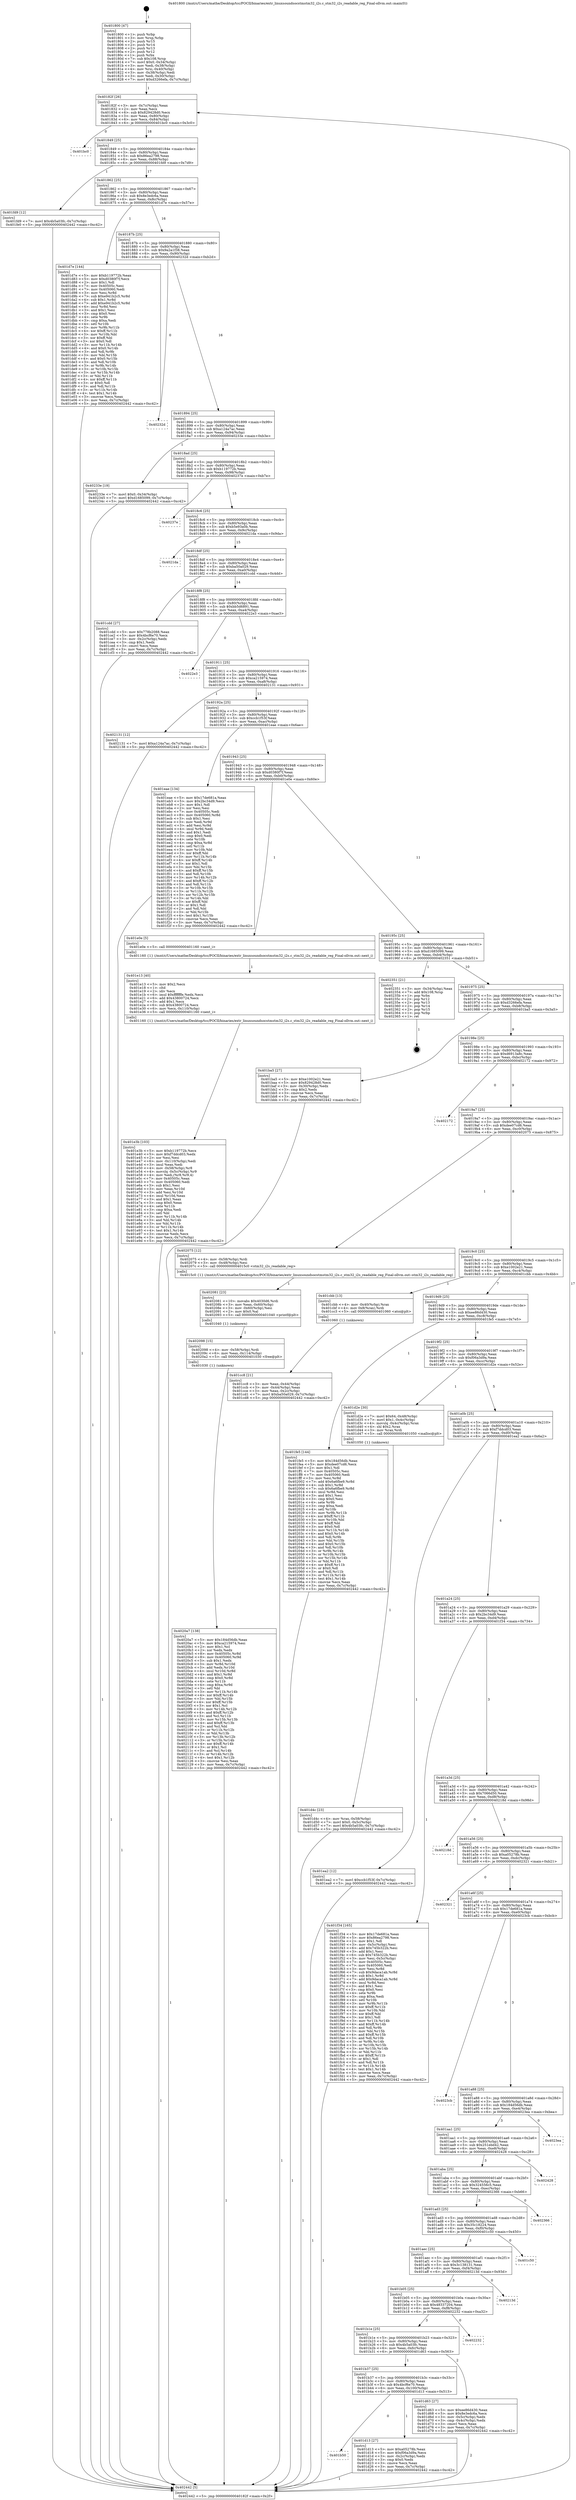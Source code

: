 digraph "0x401800" {
  label = "0x401800 (/mnt/c/Users/mathe/Desktop/tcc/POCII/binaries/extr_linuxsoundsocstmstm32_i2s.c_stm32_i2s_readable_reg_Final-ollvm.out::main(0))"
  labelloc = "t"
  node[shape=record]

  Entry [label="",width=0.3,height=0.3,shape=circle,fillcolor=black,style=filled]
  "0x40182f" [label="{
     0x40182f [26]\l
     | [instrs]\l
     &nbsp;&nbsp;0x40182f \<+3\>: mov -0x7c(%rbp),%eax\l
     &nbsp;&nbsp;0x401832 \<+2\>: mov %eax,%ecx\l
     &nbsp;&nbsp;0x401834 \<+6\>: sub $0x829428d0,%ecx\l
     &nbsp;&nbsp;0x40183a \<+3\>: mov %eax,-0x80(%rbp)\l
     &nbsp;&nbsp;0x40183d \<+6\>: mov %ecx,-0x84(%rbp)\l
     &nbsp;&nbsp;0x401843 \<+6\>: je 0000000000401bc0 \<main+0x3c0\>\l
  }"]
  "0x401bc0" [label="{
     0x401bc0\l
  }", style=dashed]
  "0x401849" [label="{
     0x401849 [25]\l
     | [instrs]\l
     &nbsp;&nbsp;0x401849 \<+5\>: jmp 000000000040184e \<main+0x4e\>\l
     &nbsp;&nbsp;0x40184e \<+3\>: mov -0x80(%rbp),%eax\l
     &nbsp;&nbsp;0x401851 \<+5\>: sub $0x86ea2798,%eax\l
     &nbsp;&nbsp;0x401856 \<+6\>: mov %eax,-0x88(%rbp)\l
     &nbsp;&nbsp;0x40185c \<+6\>: je 0000000000401fd9 \<main+0x7d9\>\l
  }"]
  Exit [label="",width=0.3,height=0.3,shape=circle,fillcolor=black,style=filled,peripheries=2]
  "0x401fd9" [label="{
     0x401fd9 [12]\l
     | [instrs]\l
     &nbsp;&nbsp;0x401fd9 \<+7\>: movl $0x4b5a03fc,-0x7c(%rbp)\l
     &nbsp;&nbsp;0x401fe0 \<+5\>: jmp 0000000000402442 \<main+0xc42\>\l
  }"]
  "0x401862" [label="{
     0x401862 [25]\l
     | [instrs]\l
     &nbsp;&nbsp;0x401862 \<+5\>: jmp 0000000000401867 \<main+0x67\>\l
     &nbsp;&nbsp;0x401867 \<+3\>: mov -0x80(%rbp),%eax\l
     &nbsp;&nbsp;0x40186a \<+5\>: sub $0x8e3edc6a,%eax\l
     &nbsp;&nbsp;0x40186f \<+6\>: mov %eax,-0x8c(%rbp)\l
     &nbsp;&nbsp;0x401875 \<+6\>: je 0000000000401d7e \<main+0x57e\>\l
  }"]
  "0x4020a7" [label="{
     0x4020a7 [138]\l
     | [instrs]\l
     &nbsp;&nbsp;0x4020a7 \<+5\>: mov $0x184d56db,%eax\l
     &nbsp;&nbsp;0x4020ac \<+5\>: mov $0xca215974,%esi\l
     &nbsp;&nbsp;0x4020b1 \<+2\>: mov $0x1,%cl\l
     &nbsp;&nbsp;0x4020b3 \<+2\>: xor %edx,%edx\l
     &nbsp;&nbsp;0x4020b5 \<+8\>: mov 0x40505c,%r8d\l
     &nbsp;&nbsp;0x4020bd \<+8\>: mov 0x405060,%r9d\l
     &nbsp;&nbsp;0x4020c5 \<+3\>: sub $0x1,%edx\l
     &nbsp;&nbsp;0x4020c8 \<+3\>: mov %r8d,%r10d\l
     &nbsp;&nbsp;0x4020cb \<+3\>: add %edx,%r10d\l
     &nbsp;&nbsp;0x4020ce \<+4\>: imul %r10d,%r8d\l
     &nbsp;&nbsp;0x4020d2 \<+4\>: and $0x1,%r8d\l
     &nbsp;&nbsp;0x4020d6 \<+4\>: cmp $0x0,%r8d\l
     &nbsp;&nbsp;0x4020da \<+4\>: sete %r11b\l
     &nbsp;&nbsp;0x4020de \<+4\>: cmp $0xa,%r9d\l
     &nbsp;&nbsp;0x4020e2 \<+3\>: setl %bl\l
     &nbsp;&nbsp;0x4020e5 \<+3\>: mov %r11b,%r14b\l
     &nbsp;&nbsp;0x4020e8 \<+4\>: xor $0xff,%r14b\l
     &nbsp;&nbsp;0x4020ec \<+3\>: mov %bl,%r15b\l
     &nbsp;&nbsp;0x4020ef \<+4\>: xor $0xff,%r15b\l
     &nbsp;&nbsp;0x4020f3 \<+3\>: xor $0x1,%cl\l
     &nbsp;&nbsp;0x4020f6 \<+3\>: mov %r14b,%r12b\l
     &nbsp;&nbsp;0x4020f9 \<+4\>: and $0xff,%r12b\l
     &nbsp;&nbsp;0x4020fd \<+3\>: and %cl,%r11b\l
     &nbsp;&nbsp;0x402100 \<+3\>: mov %r15b,%r13b\l
     &nbsp;&nbsp;0x402103 \<+4\>: and $0xff,%r13b\l
     &nbsp;&nbsp;0x402107 \<+2\>: and %cl,%bl\l
     &nbsp;&nbsp;0x402109 \<+3\>: or %r11b,%r12b\l
     &nbsp;&nbsp;0x40210c \<+3\>: or %bl,%r13b\l
     &nbsp;&nbsp;0x40210f \<+3\>: xor %r13b,%r12b\l
     &nbsp;&nbsp;0x402112 \<+3\>: or %r15b,%r14b\l
     &nbsp;&nbsp;0x402115 \<+4\>: xor $0xff,%r14b\l
     &nbsp;&nbsp;0x402119 \<+3\>: or $0x1,%cl\l
     &nbsp;&nbsp;0x40211c \<+3\>: and %cl,%r14b\l
     &nbsp;&nbsp;0x40211f \<+3\>: or %r14b,%r12b\l
     &nbsp;&nbsp;0x402122 \<+4\>: test $0x1,%r12b\l
     &nbsp;&nbsp;0x402126 \<+3\>: cmovne %esi,%eax\l
     &nbsp;&nbsp;0x402129 \<+3\>: mov %eax,-0x7c(%rbp)\l
     &nbsp;&nbsp;0x40212c \<+5\>: jmp 0000000000402442 \<main+0xc42\>\l
  }"]
  "0x401d7e" [label="{
     0x401d7e [144]\l
     | [instrs]\l
     &nbsp;&nbsp;0x401d7e \<+5\>: mov $0xb119772b,%eax\l
     &nbsp;&nbsp;0x401d83 \<+5\>: mov $0xd0380f7f,%ecx\l
     &nbsp;&nbsp;0x401d88 \<+2\>: mov $0x1,%dl\l
     &nbsp;&nbsp;0x401d8a \<+7\>: mov 0x40505c,%esi\l
     &nbsp;&nbsp;0x401d91 \<+7\>: mov 0x405060,%edi\l
     &nbsp;&nbsp;0x401d98 \<+3\>: mov %esi,%r8d\l
     &nbsp;&nbsp;0x401d9b \<+7\>: sub $0xe941b2c5,%r8d\l
     &nbsp;&nbsp;0x401da2 \<+4\>: sub $0x1,%r8d\l
     &nbsp;&nbsp;0x401da6 \<+7\>: add $0xe941b2c5,%r8d\l
     &nbsp;&nbsp;0x401dad \<+4\>: imul %r8d,%esi\l
     &nbsp;&nbsp;0x401db1 \<+3\>: and $0x1,%esi\l
     &nbsp;&nbsp;0x401db4 \<+3\>: cmp $0x0,%esi\l
     &nbsp;&nbsp;0x401db7 \<+4\>: sete %r9b\l
     &nbsp;&nbsp;0x401dbb \<+3\>: cmp $0xa,%edi\l
     &nbsp;&nbsp;0x401dbe \<+4\>: setl %r10b\l
     &nbsp;&nbsp;0x401dc2 \<+3\>: mov %r9b,%r11b\l
     &nbsp;&nbsp;0x401dc5 \<+4\>: xor $0xff,%r11b\l
     &nbsp;&nbsp;0x401dc9 \<+3\>: mov %r10b,%bl\l
     &nbsp;&nbsp;0x401dcc \<+3\>: xor $0xff,%bl\l
     &nbsp;&nbsp;0x401dcf \<+3\>: xor $0x0,%dl\l
     &nbsp;&nbsp;0x401dd2 \<+3\>: mov %r11b,%r14b\l
     &nbsp;&nbsp;0x401dd5 \<+4\>: and $0x0,%r14b\l
     &nbsp;&nbsp;0x401dd9 \<+3\>: and %dl,%r9b\l
     &nbsp;&nbsp;0x401ddc \<+3\>: mov %bl,%r15b\l
     &nbsp;&nbsp;0x401ddf \<+4\>: and $0x0,%r15b\l
     &nbsp;&nbsp;0x401de3 \<+3\>: and %dl,%r10b\l
     &nbsp;&nbsp;0x401de6 \<+3\>: or %r9b,%r14b\l
     &nbsp;&nbsp;0x401de9 \<+3\>: or %r10b,%r15b\l
     &nbsp;&nbsp;0x401dec \<+3\>: xor %r15b,%r14b\l
     &nbsp;&nbsp;0x401def \<+3\>: or %bl,%r11b\l
     &nbsp;&nbsp;0x401df2 \<+4\>: xor $0xff,%r11b\l
     &nbsp;&nbsp;0x401df6 \<+3\>: or $0x0,%dl\l
     &nbsp;&nbsp;0x401df9 \<+3\>: and %dl,%r11b\l
     &nbsp;&nbsp;0x401dfc \<+3\>: or %r11b,%r14b\l
     &nbsp;&nbsp;0x401dff \<+4\>: test $0x1,%r14b\l
     &nbsp;&nbsp;0x401e03 \<+3\>: cmovne %ecx,%eax\l
     &nbsp;&nbsp;0x401e06 \<+3\>: mov %eax,-0x7c(%rbp)\l
     &nbsp;&nbsp;0x401e09 \<+5\>: jmp 0000000000402442 \<main+0xc42\>\l
  }"]
  "0x40187b" [label="{
     0x40187b [25]\l
     | [instrs]\l
     &nbsp;&nbsp;0x40187b \<+5\>: jmp 0000000000401880 \<main+0x80\>\l
     &nbsp;&nbsp;0x401880 \<+3\>: mov -0x80(%rbp),%eax\l
     &nbsp;&nbsp;0x401883 \<+5\>: sub $0x9a2a1f38,%eax\l
     &nbsp;&nbsp;0x401888 \<+6\>: mov %eax,-0x90(%rbp)\l
     &nbsp;&nbsp;0x40188e \<+6\>: je 000000000040232d \<main+0xb2d\>\l
  }"]
  "0x402098" [label="{
     0x402098 [15]\l
     | [instrs]\l
     &nbsp;&nbsp;0x402098 \<+4\>: mov -0x58(%rbp),%rdi\l
     &nbsp;&nbsp;0x40209c \<+6\>: mov %eax,-0x114(%rbp)\l
     &nbsp;&nbsp;0x4020a2 \<+5\>: call 0000000000401030 \<free@plt\>\l
     | [calls]\l
     &nbsp;&nbsp;0x401030 \{1\} (unknown)\l
  }"]
  "0x40232d" [label="{
     0x40232d\l
  }", style=dashed]
  "0x401894" [label="{
     0x401894 [25]\l
     | [instrs]\l
     &nbsp;&nbsp;0x401894 \<+5\>: jmp 0000000000401899 \<main+0x99\>\l
     &nbsp;&nbsp;0x401899 \<+3\>: mov -0x80(%rbp),%eax\l
     &nbsp;&nbsp;0x40189c \<+5\>: sub $0xa124a7ac,%eax\l
     &nbsp;&nbsp;0x4018a1 \<+6\>: mov %eax,-0x94(%rbp)\l
     &nbsp;&nbsp;0x4018a7 \<+6\>: je 000000000040233e \<main+0xb3e\>\l
  }"]
  "0x402081" [label="{
     0x402081 [23]\l
     | [instrs]\l
     &nbsp;&nbsp;0x402081 \<+10\>: movabs $0x4030d6,%rdi\l
     &nbsp;&nbsp;0x40208b \<+3\>: mov %eax,-0x60(%rbp)\l
     &nbsp;&nbsp;0x40208e \<+3\>: mov -0x60(%rbp),%esi\l
     &nbsp;&nbsp;0x402091 \<+2\>: mov $0x0,%al\l
     &nbsp;&nbsp;0x402093 \<+5\>: call 0000000000401040 \<printf@plt\>\l
     | [calls]\l
     &nbsp;&nbsp;0x401040 \{1\} (unknown)\l
  }"]
  "0x40233e" [label="{
     0x40233e [19]\l
     | [instrs]\l
     &nbsp;&nbsp;0x40233e \<+7\>: movl $0x0,-0x34(%rbp)\l
     &nbsp;&nbsp;0x402345 \<+7\>: movl $0xd1685099,-0x7c(%rbp)\l
     &nbsp;&nbsp;0x40234c \<+5\>: jmp 0000000000402442 \<main+0xc42\>\l
  }"]
  "0x4018ad" [label="{
     0x4018ad [25]\l
     | [instrs]\l
     &nbsp;&nbsp;0x4018ad \<+5\>: jmp 00000000004018b2 \<main+0xb2\>\l
     &nbsp;&nbsp;0x4018b2 \<+3\>: mov -0x80(%rbp),%eax\l
     &nbsp;&nbsp;0x4018b5 \<+5\>: sub $0xb119772b,%eax\l
     &nbsp;&nbsp;0x4018ba \<+6\>: mov %eax,-0x98(%rbp)\l
     &nbsp;&nbsp;0x4018c0 \<+6\>: je 000000000040237e \<main+0xb7e\>\l
  }"]
  "0x401e3b" [label="{
     0x401e3b [103]\l
     | [instrs]\l
     &nbsp;&nbsp;0x401e3b \<+5\>: mov $0xb119772b,%ecx\l
     &nbsp;&nbsp;0x401e40 \<+5\>: mov $0xf7ddcd03,%edx\l
     &nbsp;&nbsp;0x401e45 \<+2\>: xor %esi,%esi\l
     &nbsp;&nbsp;0x401e47 \<+6\>: mov -0x110(%rbp),%edi\l
     &nbsp;&nbsp;0x401e4d \<+3\>: imul %eax,%edi\l
     &nbsp;&nbsp;0x401e50 \<+4\>: mov -0x58(%rbp),%r8\l
     &nbsp;&nbsp;0x401e54 \<+4\>: movslq -0x5c(%rbp),%r9\l
     &nbsp;&nbsp;0x401e58 \<+4\>: mov %edi,(%r8,%r9,4)\l
     &nbsp;&nbsp;0x401e5c \<+7\>: mov 0x40505c,%eax\l
     &nbsp;&nbsp;0x401e63 \<+7\>: mov 0x405060,%edi\l
     &nbsp;&nbsp;0x401e6a \<+3\>: sub $0x1,%esi\l
     &nbsp;&nbsp;0x401e6d \<+3\>: mov %eax,%r10d\l
     &nbsp;&nbsp;0x401e70 \<+3\>: add %esi,%r10d\l
     &nbsp;&nbsp;0x401e73 \<+4\>: imul %r10d,%eax\l
     &nbsp;&nbsp;0x401e77 \<+3\>: and $0x1,%eax\l
     &nbsp;&nbsp;0x401e7a \<+3\>: cmp $0x0,%eax\l
     &nbsp;&nbsp;0x401e7d \<+4\>: sete %r11b\l
     &nbsp;&nbsp;0x401e81 \<+3\>: cmp $0xa,%edi\l
     &nbsp;&nbsp;0x401e84 \<+3\>: setl %bl\l
     &nbsp;&nbsp;0x401e87 \<+3\>: mov %r11b,%r14b\l
     &nbsp;&nbsp;0x401e8a \<+3\>: and %bl,%r14b\l
     &nbsp;&nbsp;0x401e8d \<+3\>: xor %bl,%r11b\l
     &nbsp;&nbsp;0x401e90 \<+3\>: or %r11b,%r14b\l
     &nbsp;&nbsp;0x401e93 \<+4\>: test $0x1,%r14b\l
     &nbsp;&nbsp;0x401e97 \<+3\>: cmovne %edx,%ecx\l
     &nbsp;&nbsp;0x401e9a \<+3\>: mov %ecx,-0x7c(%rbp)\l
     &nbsp;&nbsp;0x401e9d \<+5\>: jmp 0000000000402442 \<main+0xc42\>\l
  }"]
  "0x40237e" [label="{
     0x40237e\l
  }", style=dashed]
  "0x4018c6" [label="{
     0x4018c6 [25]\l
     | [instrs]\l
     &nbsp;&nbsp;0x4018c6 \<+5\>: jmp 00000000004018cb \<main+0xcb\>\l
     &nbsp;&nbsp;0x4018cb \<+3\>: mov -0x80(%rbp),%eax\l
     &nbsp;&nbsp;0x4018ce \<+5\>: sub $0xb5e93a0b,%eax\l
     &nbsp;&nbsp;0x4018d3 \<+6\>: mov %eax,-0x9c(%rbp)\l
     &nbsp;&nbsp;0x4018d9 \<+6\>: je 00000000004021da \<main+0x9da\>\l
  }"]
  "0x401e13" [label="{
     0x401e13 [40]\l
     | [instrs]\l
     &nbsp;&nbsp;0x401e13 \<+5\>: mov $0x2,%ecx\l
     &nbsp;&nbsp;0x401e18 \<+1\>: cltd\l
     &nbsp;&nbsp;0x401e19 \<+2\>: idiv %ecx\l
     &nbsp;&nbsp;0x401e1b \<+6\>: imul $0xfffffffe,%edx,%ecx\l
     &nbsp;&nbsp;0x401e21 \<+6\>: add $0x43800724,%ecx\l
     &nbsp;&nbsp;0x401e27 \<+3\>: add $0x1,%ecx\l
     &nbsp;&nbsp;0x401e2a \<+6\>: sub $0x43800724,%ecx\l
     &nbsp;&nbsp;0x401e30 \<+6\>: mov %ecx,-0x110(%rbp)\l
     &nbsp;&nbsp;0x401e36 \<+5\>: call 0000000000401160 \<next_i\>\l
     | [calls]\l
     &nbsp;&nbsp;0x401160 \{1\} (/mnt/c/Users/mathe/Desktop/tcc/POCII/binaries/extr_linuxsoundsocstmstm32_i2s.c_stm32_i2s_readable_reg_Final-ollvm.out::next_i)\l
  }"]
  "0x4021da" [label="{
     0x4021da\l
  }", style=dashed]
  "0x4018df" [label="{
     0x4018df [25]\l
     | [instrs]\l
     &nbsp;&nbsp;0x4018df \<+5\>: jmp 00000000004018e4 \<main+0xe4\>\l
     &nbsp;&nbsp;0x4018e4 \<+3\>: mov -0x80(%rbp),%eax\l
     &nbsp;&nbsp;0x4018e7 \<+5\>: sub $0xba50a029,%eax\l
     &nbsp;&nbsp;0x4018ec \<+6\>: mov %eax,-0xa0(%rbp)\l
     &nbsp;&nbsp;0x4018f2 \<+6\>: je 0000000000401cdd \<main+0x4dd\>\l
  }"]
  "0x401d4c" [label="{
     0x401d4c [23]\l
     | [instrs]\l
     &nbsp;&nbsp;0x401d4c \<+4\>: mov %rax,-0x58(%rbp)\l
     &nbsp;&nbsp;0x401d50 \<+7\>: movl $0x0,-0x5c(%rbp)\l
     &nbsp;&nbsp;0x401d57 \<+7\>: movl $0x4b5a03fc,-0x7c(%rbp)\l
     &nbsp;&nbsp;0x401d5e \<+5\>: jmp 0000000000402442 \<main+0xc42\>\l
  }"]
  "0x401cdd" [label="{
     0x401cdd [27]\l
     | [instrs]\l
     &nbsp;&nbsp;0x401cdd \<+5\>: mov $0x778b2088,%eax\l
     &nbsp;&nbsp;0x401ce2 \<+5\>: mov $0x4bcf6e70,%ecx\l
     &nbsp;&nbsp;0x401ce7 \<+3\>: mov -0x2c(%rbp),%edx\l
     &nbsp;&nbsp;0x401cea \<+3\>: cmp $0x1,%edx\l
     &nbsp;&nbsp;0x401ced \<+3\>: cmovl %ecx,%eax\l
     &nbsp;&nbsp;0x401cf0 \<+3\>: mov %eax,-0x7c(%rbp)\l
     &nbsp;&nbsp;0x401cf3 \<+5\>: jmp 0000000000402442 \<main+0xc42\>\l
  }"]
  "0x4018f8" [label="{
     0x4018f8 [25]\l
     | [instrs]\l
     &nbsp;&nbsp;0x4018f8 \<+5\>: jmp 00000000004018fd \<main+0xfd\>\l
     &nbsp;&nbsp;0x4018fd \<+3\>: mov -0x80(%rbp),%eax\l
     &nbsp;&nbsp;0x401900 \<+5\>: sub $0xbb5d6891,%eax\l
     &nbsp;&nbsp;0x401905 \<+6\>: mov %eax,-0xa4(%rbp)\l
     &nbsp;&nbsp;0x40190b \<+6\>: je 00000000004022e3 \<main+0xae3\>\l
  }"]
  "0x401b50" [label="{
     0x401b50\l
  }", style=dashed]
  "0x4022e3" [label="{
     0x4022e3\l
  }", style=dashed]
  "0x401911" [label="{
     0x401911 [25]\l
     | [instrs]\l
     &nbsp;&nbsp;0x401911 \<+5\>: jmp 0000000000401916 \<main+0x116\>\l
     &nbsp;&nbsp;0x401916 \<+3\>: mov -0x80(%rbp),%eax\l
     &nbsp;&nbsp;0x401919 \<+5\>: sub $0xca215974,%eax\l
     &nbsp;&nbsp;0x40191e \<+6\>: mov %eax,-0xa8(%rbp)\l
     &nbsp;&nbsp;0x401924 \<+6\>: je 0000000000402131 \<main+0x931\>\l
  }"]
  "0x401d13" [label="{
     0x401d13 [27]\l
     | [instrs]\l
     &nbsp;&nbsp;0x401d13 \<+5\>: mov $0xa05278b,%eax\l
     &nbsp;&nbsp;0x401d18 \<+5\>: mov $0xf06a3d9a,%ecx\l
     &nbsp;&nbsp;0x401d1d \<+3\>: mov -0x2c(%rbp),%edx\l
     &nbsp;&nbsp;0x401d20 \<+3\>: cmp $0x0,%edx\l
     &nbsp;&nbsp;0x401d23 \<+3\>: cmove %ecx,%eax\l
     &nbsp;&nbsp;0x401d26 \<+3\>: mov %eax,-0x7c(%rbp)\l
     &nbsp;&nbsp;0x401d29 \<+5\>: jmp 0000000000402442 \<main+0xc42\>\l
  }"]
  "0x402131" [label="{
     0x402131 [12]\l
     | [instrs]\l
     &nbsp;&nbsp;0x402131 \<+7\>: movl $0xa124a7ac,-0x7c(%rbp)\l
     &nbsp;&nbsp;0x402138 \<+5\>: jmp 0000000000402442 \<main+0xc42\>\l
  }"]
  "0x40192a" [label="{
     0x40192a [25]\l
     | [instrs]\l
     &nbsp;&nbsp;0x40192a \<+5\>: jmp 000000000040192f \<main+0x12f\>\l
     &nbsp;&nbsp;0x40192f \<+3\>: mov -0x80(%rbp),%eax\l
     &nbsp;&nbsp;0x401932 \<+5\>: sub $0xccb1f53f,%eax\l
     &nbsp;&nbsp;0x401937 \<+6\>: mov %eax,-0xac(%rbp)\l
     &nbsp;&nbsp;0x40193d \<+6\>: je 0000000000401eae \<main+0x6ae\>\l
  }"]
  "0x401b37" [label="{
     0x401b37 [25]\l
     | [instrs]\l
     &nbsp;&nbsp;0x401b37 \<+5\>: jmp 0000000000401b3c \<main+0x33c\>\l
     &nbsp;&nbsp;0x401b3c \<+3\>: mov -0x80(%rbp),%eax\l
     &nbsp;&nbsp;0x401b3f \<+5\>: sub $0x4bcf6e70,%eax\l
     &nbsp;&nbsp;0x401b44 \<+6\>: mov %eax,-0x100(%rbp)\l
     &nbsp;&nbsp;0x401b4a \<+6\>: je 0000000000401d13 \<main+0x513\>\l
  }"]
  "0x401eae" [label="{
     0x401eae [134]\l
     | [instrs]\l
     &nbsp;&nbsp;0x401eae \<+5\>: mov $0x17de681a,%eax\l
     &nbsp;&nbsp;0x401eb3 \<+5\>: mov $0x2bc34d9,%ecx\l
     &nbsp;&nbsp;0x401eb8 \<+2\>: mov $0x1,%dl\l
     &nbsp;&nbsp;0x401eba \<+2\>: xor %esi,%esi\l
     &nbsp;&nbsp;0x401ebc \<+7\>: mov 0x40505c,%edi\l
     &nbsp;&nbsp;0x401ec3 \<+8\>: mov 0x405060,%r8d\l
     &nbsp;&nbsp;0x401ecb \<+3\>: sub $0x1,%esi\l
     &nbsp;&nbsp;0x401ece \<+3\>: mov %edi,%r9d\l
     &nbsp;&nbsp;0x401ed1 \<+3\>: add %esi,%r9d\l
     &nbsp;&nbsp;0x401ed4 \<+4\>: imul %r9d,%edi\l
     &nbsp;&nbsp;0x401ed8 \<+3\>: and $0x1,%edi\l
     &nbsp;&nbsp;0x401edb \<+3\>: cmp $0x0,%edi\l
     &nbsp;&nbsp;0x401ede \<+4\>: sete %r10b\l
     &nbsp;&nbsp;0x401ee2 \<+4\>: cmp $0xa,%r8d\l
     &nbsp;&nbsp;0x401ee6 \<+4\>: setl %r11b\l
     &nbsp;&nbsp;0x401eea \<+3\>: mov %r10b,%bl\l
     &nbsp;&nbsp;0x401eed \<+3\>: xor $0xff,%bl\l
     &nbsp;&nbsp;0x401ef0 \<+3\>: mov %r11b,%r14b\l
     &nbsp;&nbsp;0x401ef3 \<+4\>: xor $0xff,%r14b\l
     &nbsp;&nbsp;0x401ef7 \<+3\>: xor $0x1,%dl\l
     &nbsp;&nbsp;0x401efa \<+3\>: mov %bl,%r15b\l
     &nbsp;&nbsp;0x401efd \<+4\>: and $0xff,%r15b\l
     &nbsp;&nbsp;0x401f01 \<+3\>: and %dl,%r10b\l
     &nbsp;&nbsp;0x401f04 \<+3\>: mov %r14b,%r12b\l
     &nbsp;&nbsp;0x401f07 \<+4\>: and $0xff,%r12b\l
     &nbsp;&nbsp;0x401f0b \<+3\>: and %dl,%r11b\l
     &nbsp;&nbsp;0x401f0e \<+3\>: or %r10b,%r15b\l
     &nbsp;&nbsp;0x401f11 \<+3\>: or %r11b,%r12b\l
     &nbsp;&nbsp;0x401f14 \<+3\>: xor %r12b,%r15b\l
     &nbsp;&nbsp;0x401f17 \<+3\>: or %r14b,%bl\l
     &nbsp;&nbsp;0x401f1a \<+3\>: xor $0xff,%bl\l
     &nbsp;&nbsp;0x401f1d \<+3\>: or $0x1,%dl\l
     &nbsp;&nbsp;0x401f20 \<+2\>: and %dl,%bl\l
     &nbsp;&nbsp;0x401f22 \<+3\>: or %bl,%r15b\l
     &nbsp;&nbsp;0x401f25 \<+4\>: test $0x1,%r15b\l
     &nbsp;&nbsp;0x401f29 \<+3\>: cmovne %ecx,%eax\l
     &nbsp;&nbsp;0x401f2c \<+3\>: mov %eax,-0x7c(%rbp)\l
     &nbsp;&nbsp;0x401f2f \<+5\>: jmp 0000000000402442 \<main+0xc42\>\l
  }"]
  "0x401943" [label="{
     0x401943 [25]\l
     | [instrs]\l
     &nbsp;&nbsp;0x401943 \<+5\>: jmp 0000000000401948 \<main+0x148\>\l
     &nbsp;&nbsp;0x401948 \<+3\>: mov -0x80(%rbp),%eax\l
     &nbsp;&nbsp;0x40194b \<+5\>: sub $0xd0380f7f,%eax\l
     &nbsp;&nbsp;0x401950 \<+6\>: mov %eax,-0xb0(%rbp)\l
     &nbsp;&nbsp;0x401956 \<+6\>: je 0000000000401e0e \<main+0x60e\>\l
  }"]
  "0x401d63" [label="{
     0x401d63 [27]\l
     | [instrs]\l
     &nbsp;&nbsp;0x401d63 \<+5\>: mov $0xee86d430,%eax\l
     &nbsp;&nbsp;0x401d68 \<+5\>: mov $0x8e3edc6a,%ecx\l
     &nbsp;&nbsp;0x401d6d \<+3\>: mov -0x5c(%rbp),%edx\l
     &nbsp;&nbsp;0x401d70 \<+3\>: cmp -0x4c(%rbp),%edx\l
     &nbsp;&nbsp;0x401d73 \<+3\>: cmovl %ecx,%eax\l
     &nbsp;&nbsp;0x401d76 \<+3\>: mov %eax,-0x7c(%rbp)\l
     &nbsp;&nbsp;0x401d79 \<+5\>: jmp 0000000000402442 \<main+0xc42\>\l
  }"]
  "0x401e0e" [label="{
     0x401e0e [5]\l
     | [instrs]\l
     &nbsp;&nbsp;0x401e0e \<+5\>: call 0000000000401160 \<next_i\>\l
     | [calls]\l
     &nbsp;&nbsp;0x401160 \{1\} (/mnt/c/Users/mathe/Desktop/tcc/POCII/binaries/extr_linuxsoundsocstmstm32_i2s.c_stm32_i2s_readable_reg_Final-ollvm.out::next_i)\l
  }"]
  "0x40195c" [label="{
     0x40195c [25]\l
     | [instrs]\l
     &nbsp;&nbsp;0x40195c \<+5\>: jmp 0000000000401961 \<main+0x161\>\l
     &nbsp;&nbsp;0x401961 \<+3\>: mov -0x80(%rbp),%eax\l
     &nbsp;&nbsp;0x401964 \<+5\>: sub $0xd1685099,%eax\l
     &nbsp;&nbsp;0x401969 \<+6\>: mov %eax,-0xb4(%rbp)\l
     &nbsp;&nbsp;0x40196f \<+6\>: je 0000000000402351 \<main+0xb51\>\l
  }"]
  "0x401b1e" [label="{
     0x401b1e [25]\l
     | [instrs]\l
     &nbsp;&nbsp;0x401b1e \<+5\>: jmp 0000000000401b23 \<main+0x323\>\l
     &nbsp;&nbsp;0x401b23 \<+3\>: mov -0x80(%rbp),%eax\l
     &nbsp;&nbsp;0x401b26 \<+5\>: sub $0x4b5a03fc,%eax\l
     &nbsp;&nbsp;0x401b2b \<+6\>: mov %eax,-0xfc(%rbp)\l
     &nbsp;&nbsp;0x401b31 \<+6\>: je 0000000000401d63 \<main+0x563\>\l
  }"]
  "0x402351" [label="{
     0x402351 [21]\l
     | [instrs]\l
     &nbsp;&nbsp;0x402351 \<+3\>: mov -0x34(%rbp),%eax\l
     &nbsp;&nbsp;0x402354 \<+7\>: add $0x108,%rsp\l
     &nbsp;&nbsp;0x40235b \<+1\>: pop %rbx\l
     &nbsp;&nbsp;0x40235c \<+2\>: pop %r12\l
     &nbsp;&nbsp;0x40235e \<+2\>: pop %r13\l
     &nbsp;&nbsp;0x402360 \<+2\>: pop %r14\l
     &nbsp;&nbsp;0x402362 \<+2\>: pop %r15\l
     &nbsp;&nbsp;0x402364 \<+1\>: pop %rbp\l
     &nbsp;&nbsp;0x402365 \<+1\>: ret\l
  }"]
  "0x401975" [label="{
     0x401975 [25]\l
     | [instrs]\l
     &nbsp;&nbsp;0x401975 \<+5\>: jmp 000000000040197a \<main+0x17a\>\l
     &nbsp;&nbsp;0x40197a \<+3\>: mov -0x80(%rbp),%eax\l
     &nbsp;&nbsp;0x40197d \<+5\>: sub $0xd3266efa,%eax\l
     &nbsp;&nbsp;0x401982 \<+6\>: mov %eax,-0xb8(%rbp)\l
     &nbsp;&nbsp;0x401988 \<+6\>: je 0000000000401ba5 \<main+0x3a5\>\l
  }"]
  "0x402232" [label="{
     0x402232\l
  }", style=dashed]
  "0x401ba5" [label="{
     0x401ba5 [27]\l
     | [instrs]\l
     &nbsp;&nbsp;0x401ba5 \<+5\>: mov $0xe1002e21,%eax\l
     &nbsp;&nbsp;0x401baa \<+5\>: mov $0x829428d0,%ecx\l
     &nbsp;&nbsp;0x401baf \<+3\>: mov -0x30(%rbp),%edx\l
     &nbsp;&nbsp;0x401bb2 \<+3\>: cmp $0x2,%edx\l
     &nbsp;&nbsp;0x401bb5 \<+3\>: cmovne %ecx,%eax\l
     &nbsp;&nbsp;0x401bb8 \<+3\>: mov %eax,-0x7c(%rbp)\l
     &nbsp;&nbsp;0x401bbb \<+5\>: jmp 0000000000402442 \<main+0xc42\>\l
  }"]
  "0x40198e" [label="{
     0x40198e [25]\l
     | [instrs]\l
     &nbsp;&nbsp;0x40198e \<+5\>: jmp 0000000000401993 \<main+0x193\>\l
     &nbsp;&nbsp;0x401993 \<+3\>: mov -0x80(%rbp),%eax\l
     &nbsp;&nbsp;0x401996 \<+5\>: sub $0xd6913a8c,%eax\l
     &nbsp;&nbsp;0x40199b \<+6\>: mov %eax,-0xbc(%rbp)\l
     &nbsp;&nbsp;0x4019a1 \<+6\>: je 0000000000402172 \<main+0x972\>\l
  }"]
  "0x402442" [label="{
     0x402442 [5]\l
     | [instrs]\l
     &nbsp;&nbsp;0x402442 \<+5\>: jmp 000000000040182f \<main+0x2f\>\l
  }"]
  "0x401800" [label="{
     0x401800 [47]\l
     | [instrs]\l
     &nbsp;&nbsp;0x401800 \<+1\>: push %rbp\l
     &nbsp;&nbsp;0x401801 \<+3\>: mov %rsp,%rbp\l
     &nbsp;&nbsp;0x401804 \<+2\>: push %r15\l
     &nbsp;&nbsp;0x401806 \<+2\>: push %r14\l
     &nbsp;&nbsp;0x401808 \<+2\>: push %r13\l
     &nbsp;&nbsp;0x40180a \<+2\>: push %r12\l
     &nbsp;&nbsp;0x40180c \<+1\>: push %rbx\l
     &nbsp;&nbsp;0x40180d \<+7\>: sub $0x108,%rsp\l
     &nbsp;&nbsp;0x401814 \<+7\>: movl $0x0,-0x34(%rbp)\l
     &nbsp;&nbsp;0x40181b \<+3\>: mov %edi,-0x38(%rbp)\l
     &nbsp;&nbsp;0x40181e \<+4\>: mov %rsi,-0x40(%rbp)\l
     &nbsp;&nbsp;0x401822 \<+3\>: mov -0x38(%rbp),%edi\l
     &nbsp;&nbsp;0x401825 \<+3\>: mov %edi,-0x30(%rbp)\l
     &nbsp;&nbsp;0x401828 \<+7\>: movl $0xd3266efa,-0x7c(%rbp)\l
  }"]
  "0x401b05" [label="{
     0x401b05 [25]\l
     | [instrs]\l
     &nbsp;&nbsp;0x401b05 \<+5\>: jmp 0000000000401b0a \<main+0x30a\>\l
     &nbsp;&nbsp;0x401b0a \<+3\>: mov -0x80(%rbp),%eax\l
     &nbsp;&nbsp;0x401b0d \<+5\>: sub $0x48337204,%eax\l
     &nbsp;&nbsp;0x401b12 \<+6\>: mov %eax,-0xf8(%rbp)\l
     &nbsp;&nbsp;0x401b18 \<+6\>: je 0000000000402232 \<main+0xa32\>\l
  }"]
  "0x402172" [label="{
     0x402172\l
  }", style=dashed]
  "0x4019a7" [label="{
     0x4019a7 [25]\l
     | [instrs]\l
     &nbsp;&nbsp;0x4019a7 \<+5\>: jmp 00000000004019ac \<main+0x1ac\>\l
     &nbsp;&nbsp;0x4019ac \<+3\>: mov -0x80(%rbp),%eax\l
     &nbsp;&nbsp;0x4019af \<+5\>: sub $0xdee07cd6,%eax\l
     &nbsp;&nbsp;0x4019b4 \<+6\>: mov %eax,-0xc0(%rbp)\l
     &nbsp;&nbsp;0x4019ba \<+6\>: je 0000000000402075 \<main+0x875\>\l
  }"]
  "0x40213d" [label="{
     0x40213d\l
  }", style=dashed]
  "0x402075" [label="{
     0x402075 [12]\l
     | [instrs]\l
     &nbsp;&nbsp;0x402075 \<+4\>: mov -0x58(%rbp),%rdi\l
     &nbsp;&nbsp;0x402079 \<+3\>: mov -0x48(%rbp),%esi\l
     &nbsp;&nbsp;0x40207c \<+5\>: call 00000000004015c0 \<stm32_i2s_readable_reg\>\l
     | [calls]\l
     &nbsp;&nbsp;0x4015c0 \{1\} (/mnt/c/Users/mathe/Desktop/tcc/POCII/binaries/extr_linuxsoundsocstmstm32_i2s.c_stm32_i2s_readable_reg_Final-ollvm.out::stm32_i2s_readable_reg)\l
  }"]
  "0x4019c0" [label="{
     0x4019c0 [25]\l
     | [instrs]\l
     &nbsp;&nbsp;0x4019c0 \<+5\>: jmp 00000000004019c5 \<main+0x1c5\>\l
     &nbsp;&nbsp;0x4019c5 \<+3\>: mov -0x80(%rbp),%eax\l
     &nbsp;&nbsp;0x4019c8 \<+5\>: sub $0xe1002e21,%eax\l
     &nbsp;&nbsp;0x4019cd \<+6\>: mov %eax,-0xc4(%rbp)\l
     &nbsp;&nbsp;0x4019d3 \<+6\>: je 0000000000401cbb \<main+0x4bb\>\l
  }"]
  "0x401aec" [label="{
     0x401aec [25]\l
     | [instrs]\l
     &nbsp;&nbsp;0x401aec \<+5\>: jmp 0000000000401af1 \<main+0x2f1\>\l
     &nbsp;&nbsp;0x401af1 \<+3\>: mov -0x80(%rbp),%eax\l
     &nbsp;&nbsp;0x401af4 \<+5\>: sub $0x3c138131,%eax\l
     &nbsp;&nbsp;0x401af9 \<+6\>: mov %eax,-0xf4(%rbp)\l
     &nbsp;&nbsp;0x401aff \<+6\>: je 000000000040213d \<main+0x93d\>\l
  }"]
  "0x401cbb" [label="{
     0x401cbb [13]\l
     | [instrs]\l
     &nbsp;&nbsp;0x401cbb \<+4\>: mov -0x40(%rbp),%rax\l
     &nbsp;&nbsp;0x401cbf \<+4\>: mov 0x8(%rax),%rdi\l
     &nbsp;&nbsp;0x401cc3 \<+5\>: call 0000000000401060 \<atoi@plt\>\l
     | [calls]\l
     &nbsp;&nbsp;0x401060 \{1\} (unknown)\l
  }"]
  "0x4019d9" [label="{
     0x4019d9 [25]\l
     | [instrs]\l
     &nbsp;&nbsp;0x4019d9 \<+5\>: jmp 00000000004019de \<main+0x1de\>\l
     &nbsp;&nbsp;0x4019de \<+3\>: mov -0x80(%rbp),%eax\l
     &nbsp;&nbsp;0x4019e1 \<+5\>: sub $0xee86d430,%eax\l
     &nbsp;&nbsp;0x4019e6 \<+6\>: mov %eax,-0xc8(%rbp)\l
     &nbsp;&nbsp;0x4019ec \<+6\>: je 0000000000401fe5 \<main+0x7e5\>\l
  }"]
  "0x401cc8" [label="{
     0x401cc8 [21]\l
     | [instrs]\l
     &nbsp;&nbsp;0x401cc8 \<+3\>: mov %eax,-0x44(%rbp)\l
     &nbsp;&nbsp;0x401ccb \<+3\>: mov -0x44(%rbp),%eax\l
     &nbsp;&nbsp;0x401cce \<+3\>: mov %eax,-0x2c(%rbp)\l
     &nbsp;&nbsp;0x401cd1 \<+7\>: movl $0xba50a029,-0x7c(%rbp)\l
     &nbsp;&nbsp;0x401cd8 \<+5\>: jmp 0000000000402442 \<main+0xc42\>\l
  }"]
  "0x401c50" [label="{
     0x401c50\l
  }", style=dashed]
  "0x401fe5" [label="{
     0x401fe5 [144]\l
     | [instrs]\l
     &nbsp;&nbsp;0x401fe5 \<+5\>: mov $0x184d56db,%eax\l
     &nbsp;&nbsp;0x401fea \<+5\>: mov $0xdee07cd6,%ecx\l
     &nbsp;&nbsp;0x401fef \<+2\>: mov $0x1,%dl\l
     &nbsp;&nbsp;0x401ff1 \<+7\>: mov 0x40505c,%esi\l
     &nbsp;&nbsp;0x401ff8 \<+7\>: mov 0x405060,%edi\l
     &nbsp;&nbsp;0x401fff \<+3\>: mov %esi,%r8d\l
     &nbsp;&nbsp;0x402002 \<+7\>: add $0x6a6fbe9,%r8d\l
     &nbsp;&nbsp;0x402009 \<+4\>: sub $0x1,%r8d\l
     &nbsp;&nbsp;0x40200d \<+7\>: sub $0x6a6fbe9,%r8d\l
     &nbsp;&nbsp;0x402014 \<+4\>: imul %r8d,%esi\l
     &nbsp;&nbsp;0x402018 \<+3\>: and $0x1,%esi\l
     &nbsp;&nbsp;0x40201b \<+3\>: cmp $0x0,%esi\l
     &nbsp;&nbsp;0x40201e \<+4\>: sete %r9b\l
     &nbsp;&nbsp;0x402022 \<+3\>: cmp $0xa,%edi\l
     &nbsp;&nbsp;0x402025 \<+4\>: setl %r10b\l
     &nbsp;&nbsp;0x402029 \<+3\>: mov %r9b,%r11b\l
     &nbsp;&nbsp;0x40202c \<+4\>: xor $0xff,%r11b\l
     &nbsp;&nbsp;0x402030 \<+3\>: mov %r10b,%bl\l
     &nbsp;&nbsp;0x402033 \<+3\>: xor $0xff,%bl\l
     &nbsp;&nbsp;0x402036 \<+3\>: xor $0x0,%dl\l
     &nbsp;&nbsp;0x402039 \<+3\>: mov %r11b,%r14b\l
     &nbsp;&nbsp;0x40203c \<+4\>: and $0x0,%r14b\l
     &nbsp;&nbsp;0x402040 \<+3\>: and %dl,%r9b\l
     &nbsp;&nbsp;0x402043 \<+3\>: mov %bl,%r15b\l
     &nbsp;&nbsp;0x402046 \<+4\>: and $0x0,%r15b\l
     &nbsp;&nbsp;0x40204a \<+3\>: and %dl,%r10b\l
     &nbsp;&nbsp;0x40204d \<+3\>: or %r9b,%r14b\l
     &nbsp;&nbsp;0x402050 \<+3\>: or %r10b,%r15b\l
     &nbsp;&nbsp;0x402053 \<+3\>: xor %r15b,%r14b\l
     &nbsp;&nbsp;0x402056 \<+3\>: or %bl,%r11b\l
     &nbsp;&nbsp;0x402059 \<+4\>: xor $0xff,%r11b\l
     &nbsp;&nbsp;0x40205d \<+3\>: or $0x0,%dl\l
     &nbsp;&nbsp;0x402060 \<+3\>: and %dl,%r11b\l
     &nbsp;&nbsp;0x402063 \<+3\>: or %r11b,%r14b\l
     &nbsp;&nbsp;0x402066 \<+4\>: test $0x1,%r14b\l
     &nbsp;&nbsp;0x40206a \<+3\>: cmovne %ecx,%eax\l
     &nbsp;&nbsp;0x40206d \<+3\>: mov %eax,-0x7c(%rbp)\l
     &nbsp;&nbsp;0x402070 \<+5\>: jmp 0000000000402442 \<main+0xc42\>\l
  }"]
  "0x4019f2" [label="{
     0x4019f2 [25]\l
     | [instrs]\l
     &nbsp;&nbsp;0x4019f2 \<+5\>: jmp 00000000004019f7 \<main+0x1f7\>\l
     &nbsp;&nbsp;0x4019f7 \<+3\>: mov -0x80(%rbp),%eax\l
     &nbsp;&nbsp;0x4019fa \<+5\>: sub $0xf06a3d9a,%eax\l
     &nbsp;&nbsp;0x4019ff \<+6\>: mov %eax,-0xcc(%rbp)\l
     &nbsp;&nbsp;0x401a05 \<+6\>: je 0000000000401d2e \<main+0x52e\>\l
  }"]
  "0x401ad3" [label="{
     0x401ad3 [25]\l
     | [instrs]\l
     &nbsp;&nbsp;0x401ad3 \<+5\>: jmp 0000000000401ad8 \<main+0x2d8\>\l
     &nbsp;&nbsp;0x401ad8 \<+3\>: mov -0x80(%rbp),%eax\l
     &nbsp;&nbsp;0x401adb \<+5\>: sub $0x35c18224,%eax\l
     &nbsp;&nbsp;0x401ae0 \<+6\>: mov %eax,-0xf0(%rbp)\l
     &nbsp;&nbsp;0x401ae6 \<+6\>: je 0000000000401c50 \<main+0x450\>\l
  }"]
  "0x401d2e" [label="{
     0x401d2e [30]\l
     | [instrs]\l
     &nbsp;&nbsp;0x401d2e \<+7\>: movl $0x64,-0x48(%rbp)\l
     &nbsp;&nbsp;0x401d35 \<+7\>: movl $0x1,-0x4c(%rbp)\l
     &nbsp;&nbsp;0x401d3c \<+4\>: movslq -0x4c(%rbp),%rax\l
     &nbsp;&nbsp;0x401d40 \<+4\>: shl $0x2,%rax\l
     &nbsp;&nbsp;0x401d44 \<+3\>: mov %rax,%rdi\l
     &nbsp;&nbsp;0x401d47 \<+5\>: call 0000000000401050 \<malloc@plt\>\l
     | [calls]\l
     &nbsp;&nbsp;0x401050 \{1\} (unknown)\l
  }"]
  "0x401a0b" [label="{
     0x401a0b [25]\l
     | [instrs]\l
     &nbsp;&nbsp;0x401a0b \<+5\>: jmp 0000000000401a10 \<main+0x210\>\l
     &nbsp;&nbsp;0x401a10 \<+3\>: mov -0x80(%rbp),%eax\l
     &nbsp;&nbsp;0x401a13 \<+5\>: sub $0xf7ddcd03,%eax\l
     &nbsp;&nbsp;0x401a18 \<+6\>: mov %eax,-0xd0(%rbp)\l
     &nbsp;&nbsp;0x401a1e \<+6\>: je 0000000000401ea2 \<main+0x6a2\>\l
  }"]
  "0x402366" [label="{
     0x402366\l
  }", style=dashed]
  "0x401ea2" [label="{
     0x401ea2 [12]\l
     | [instrs]\l
     &nbsp;&nbsp;0x401ea2 \<+7\>: movl $0xccb1f53f,-0x7c(%rbp)\l
     &nbsp;&nbsp;0x401ea9 \<+5\>: jmp 0000000000402442 \<main+0xc42\>\l
  }"]
  "0x401a24" [label="{
     0x401a24 [25]\l
     | [instrs]\l
     &nbsp;&nbsp;0x401a24 \<+5\>: jmp 0000000000401a29 \<main+0x229\>\l
     &nbsp;&nbsp;0x401a29 \<+3\>: mov -0x80(%rbp),%eax\l
     &nbsp;&nbsp;0x401a2c \<+5\>: sub $0x2bc34d9,%eax\l
     &nbsp;&nbsp;0x401a31 \<+6\>: mov %eax,-0xd4(%rbp)\l
     &nbsp;&nbsp;0x401a37 \<+6\>: je 0000000000401f34 \<main+0x734\>\l
  }"]
  "0x401aba" [label="{
     0x401aba [25]\l
     | [instrs]\l
     &nbsp;&nbsp;0x401aba \<+5\>: jmp 0000000000401abf \<main+0x2bf\>\l
     &nbsp;&nbsp;0x401abf \<+3\>: mov -0x80(%rbp),%eax\l
     &nbsp;&nbsp;0x401ac2 \<+5\>: sub $0x324556c5,%eax\l
     &nbsp;&nbsp;0x401ac7 \<+6\>: mov %eax,-0xec(%rbp)\l
     &nbsp;&nbsp;0x401acd \<+6\>: je 0000000000402366 \<main+0xb66\>\l
  }"]
  "0x401f34" [label="{
     0x401f34 [165]\l
     | [instrs]\l
     &nbsp;&nbsp;0x401f34 \<+5\>: mov $0x17de681a,%eax\l
     &nbsp;&nbsp;0x401f39 \<+5\>: mov $0x86ea2798,%ecx\l
     &nbsp;&nbsp;0x401f3e \<+2\>: mov $0x1,%dl\l
     &nbsp;&nbsp;0x401f40 \<+3\>: mov -0x5c(%rbp),%esi\l
     &nbsp;&nbsp;0x401f43 \<+6\>: add $0x745b322b,%esi\l
     &nbsp;&nbsp;0x401f49 \<+3\>: add $0x1,%esi\l
     &nbsp;&nbsp;0x401f4c \<+6\>: sub $0x745b322b,%esi\l
     &nbsp;&nbsp;0x401f52 \<+3\>: mov %esi,-0x5c(%rbp)\l
     &nbsp;&nbsp;0x401f55 \<+7\>: mov 0x40505c,%esi\l
     &nbsp;&nbsp;0x401f5c \<+7\>: mov 0x405060,%edi\l
     &nbsp;&nbsp;0x401f63 \<+3\>: mov %esi,%r8d\l
     &nbsp;&nbsp;0x401f66 \<+7\>: sub $0x9daca1ab,%r8d\l
     &nbsp;&nbsp;0x401f6d \<+4\>: sub $0x1,%r8d\l
     &nbsp;&nbsp;0x401f71 \<+7\>: add $0x9daca1ab,%r8d\l
     &nbsp;&nbsp;0x401f78 \<+4\>: imul %r8d,%esi\l
     &nbsp;&nbsp;0x401f7c \<+3\>: and $0x1,%esi\l
     &nbsp;&nbsp;0x401f7f \<+3\>: cmp $0x0,%esi\l
     &nbsp;&nbsp;0x401f82 \<+4\>: sete %r9b\l
     &nbsp;&nbsp;0x401f86 \<+3\>: cmp $0xa,%edi\l
     &nbsp;&nbsp;0x401f89 \<+4\>: setl %r10b\l
     &nbsp;&nbsp;0x401f8d \<+3\>: mov %r9b,%r11b\l
     &nbsp;&nbsp;0x401f90 \<+4\>: xor $0xff,%r11b\l
     &nbsp;&nbsp;0x401f94 \<+3\>: mov %r10b,%bl\l
     &nbsp;&nbsp;0x401f97 \<+3\>: xor $0xff,%bl\l
     &nbsp;&nbsp;0x401f9a \<+3\>: xor $0x1,%dl\l
     &nbsp;&nbsp;0x401f9d \<+3\>: mov %r11b,%r14b\l
     &nbsp;&nbsp;0x401fa0 \<+4\>: and $0xff,%r14b\l
     &nbsp;&nbsp;0x401fa4 \<+3\>: and %dl,%r9b\l
     &nbsp;&nbsp;0x401fa7 \<+3\>: mov %bl,%r15b\l
     &nbsp;&nbsp;0x401faa \<+4\>: and $0xff,%r15b\l
     &nbsp;&nbsp;0x401fae \<+3\>: and %dl,%r10b\l
     &nbsp;&nbsp;0x401fb1 \<+3\>: or %r9b,%r14b\l
     &nbsp;&nbsp;0x401fb4 \<+3\>: or %r10b,%r15b\l
     &nbsp;&nbsp;0x401fb7 \<+3\>: xor %r15b,%r14b\l
     &nbsp;&nbsp;0x401fba \<+3\>: or %bl,%r11b\l
     &nbsp;&nbsp;0x401fbd \<+4\>: xor $0xff,%r11b\l
     &nbsp;&nbsp;0x401fc1 \<+3\>: or $0x1,%dl\l
     &nbsp;&nbsp;0x401fc4 \<+3\>: and %dl,%r11b\l
     &nbsp;&nbsp;0x401fc7 \<+3\>: or %r11b,%r14b\l
     &nbsp;&nbsp;0x401fca \<+4\>: test $0x1,%r14b\l
     &nbsp;&nbsp;0x401fce \<+3\>: cmovne %ecx,%eax\l
     &nbsp;&nbsp;0x401fd1 \<+3\>: mov %eax,-0x7c(%rbp)\l
     &nbsp;&nbsp;0x401fd4 \<+5\>: jmp 0000000000402442 \<main+0xc42\>\l
  }"]
  "0x401a3d" [label="{
     0x401a3d [25]\l
     | [instrs]\l
     &nbsp;&nbsp;0x401a3d \<+5\>: jmp 0000000000401a42 \<main+0x242\>\l
     &nbsp;&nbsp;0x401a42 \<+3\>: mov -0x80(%rbp),%eax\l
     &nbsp;&nbsp;0x401a45 \<+5\>: sub $0x7066d50,%eax\l
     &nbsp;&nbsp;0x401a4a \<+6\>: mov %eax,-0xd8(%rbp)\l
     &nbsp;&nbsp;0x401a50 \<+6\>: je 000000000040218d \<main+0x98d\>\l
  }"]
  "0x402428" [label="{
     0x402428\l
  }", style=dashed]
  "0x40218d" [label="{
     0x40218d\l
  }", style=dashed]
  "0x401a56" [label="{
     0x401a56 [25]\l
     | [instrs]\l
     &nbsp;&nbsp;0x401a56 \<+5\>: jmp 0000000000401a5b \<main+0x25b\>\l
     &nbsp;&nbsp;0x401a5b \<+3\>: mov -0x80(%rbp),%eax\l
     &nbsp;&nbsp;0x401a5e \<+5\>: sub $0xa05278b,%eax\l
     &nbsp;&nbsp;0x401a63 \<+6\>: mov %eax,-0xdc(%rbp)\l
     &nbsp;&nbsp;0x401a69 \<+6\>: je 0000000000402321 \<main+0xb21\>\l
  }"]
  "0x401aa1" [label="{
     0x401aa1 [25]\l
     | [instrs]\l
     &nbsp;&nbsp;0x401aa1 \<+5\>: jmp 0000000000401aa6 \<main+0x2a6\>\l
     &nbsp;&nbsp;0x401aa6 \<+3\>: mov -0x80(%rbp),%eax\l
     &nbsp;&nbsp;0x401aa9 \<+5\>: sub $0x251ebd42,%eax\l
     &nbsp;&nbsp;0x401aae \<+6\>: mov %eax,-0xe8(%rbp)\l
     &nbsp;&nbsp;0x401ab4 \<+6\>: je 0000000000402428 \<main+0xc28\>\l
  }"]
  "0x402321" [label="{
     0x402321\l
  }", style=dashed]
  "0x401a6f" [label="{
     0x401a6f [25]\l
     | [instrs]\l
     &nbsp;&nbsp;0x401a6f \<+5\>: jmp 0000000000401a74 \<main+0x274\>\l
     &nbsp;&nbsp;0x401a74 \<+3\>: mov -0x80(%rbp),%eax\l
     &nbsp;&nbsp;0x401a77 \<+5\>: sub $0x17de681a,%eax\l
     &nbsp;&nbsp;0x401a7c \<+6\>: mov %eax,-0xe0(%rbp)\l
     &nbsp;&nbsp;0x401a82 \<+6\>: je 00000000004023cb \<main+0xbcb\>\l
  }"]
  "0x4023ea" [label="{
     0x4023ea\l
  }", style=dashed]
  "0x4023cb" [label="{
     0x4023cb\l
  }", style=dashed]
  "0x401a88" [label="{
     0x401a88 [25]\l
     | [instrs]\l
     &nbsp;&nbsp;0x401a88 \<+5\>: jmp 0000000000401a8d \<main+0x28d\>\l
     &nbsp;&nbsp;0x401a8d \<+3\>: mov -0x80(%rbp),%eax\l
     &nbsp;&nbsp;0x401a90 \<+5\>: sub $0x184d56db,%eax\l
     &nbsp;&nbsp;0x401a95 \<+6\>: mov %eax,-0xe4(%rbp)\l
     &nbsp;&nbsp;0x401a9b \<+6\>: je 00000000004023ea \<main+0xbea\>\l
  }"]
  Entry -> "0x401800" [label=" 1"]
  "0x40182f" -> "0x401bc0" [label=" 0"]
  "0x40182f" -> "0x401849" [label=" 18"]
  "0x402351" -> Exit [label=" 1"]
  "0x401849" -> "0x401fd9" [label=" 1"]
  "0x401849" -> "0x401862" [label=" 17"]
  "0x40233e" -> "0x402442" [label=" 1"]
  "0x401862" -> "0x401d7e" [label=" 1"]
  "0x401862" -> "0x40187b" [label=" 16"]
  "0x402131" -> "0x402442" [label=" 1"]
  "0x40187b" -> "0x40232d" [label=" 0"]
  "0x40187b" -> "0x401894" [label=" 16"]
  "0x4020a7" -> "0x402442" [label=" 1"]
  "0x401894" -> "0x40233e" [label=" 1"]
  "0x401894" -> "0x4018ad" [label=" 15"]
  "0x402098" -> "0x4020a7" [label=" 1"]
  "0x4018ad" -> "0x40237e" [label=" 0"]
  "0x4018ad" -> "0x4018c6" [label=" 15"]
  "0x402081" -> "0x402098" [label=" 1"]
  "0x4018c6" -> "0x4021da" [label=" 0"]
  "0x4018c6" -> "0x4018df" [label=" 15"]
  "0x402075" -> "0x402081" [label=" 1"]
  "0x4018df" -> "0x401cdd" [label=" 1"]
  "0x4018df" -> "0x4018f8" [label=" 14"]
  "0x401fe5" -> "0x402442" [label=" 1"]
  "0x4018f8" -> "0x4022e3" [label=" 0"]
  "0x4018f8" -> "0x401911" [label=" 14"]
  "0x401fd9" -> "0x402442" [label=" 1"]
  "0x401911" -> "0x402131" [label=" 1"]
  "0x401911" -> "0x40192a" [label=" 13"]
  "0x401f34" -> "0x402442" [label=" 1"]
  "0x40192a" -> "0x401eae" [label=" 1"]
  "0x40192a" -> "0x401943" [label=" 12"]
  "0x401ea2" -> "0x402442" [label=" 1"]
  "0x401943" -> "0x401e0e" [label=" 1"]
  "0x401943" -> "0x40195c" [label=" 11"]
  "0x401e3b" -> "0x402442" [label=" 1"]
  "0x40195c" -> "0x402351" [label=" 1"]
  "0x40195c" -> "0x401975" [label=" 10"]
  "0x401e0e" -> "0x401e13" [label=" 1"]
  "0x401975" -> "0x401ba5" [label=" 1"]
  "0x401975" -> "0x40198e" [label=" 9"]
  "0x401ba5" -> "0x402442" [label=" 1"]
  "0x401800" -> "0x40182f" [label=" 1"]
  "0x402442" -> "0x40182f" [label=" 17"]
  "0x401d7e" -> "0x402442" [label=" 1"]
  "0x40198e" -> "0x402172" [label=" 0"]
  "0x40198e" -> "0x4019a7" [label=" 9"]
  "0x401d4c" -> "0x402442" [label=" 1"]
  "0x4019a7" -> "0x402075" [label=" 1"]
  "0x4019a7" -> "0x4019c0" [label=" 8"]
  "0x401d2e" -> "0x401d4c" [label=" 1"]
  "0x4019c0" -> "0x401cbb" [label=" 1"]
  "0x4019c0" -> "0x4019d9" [label=" 7"]
  "0x401cbb" -> "0x401cc8" [label=" 1"]
  "0x401cc8" -> "0x402442" [label=" 1"]
  "0x401cdd" -> "0x402442" [label=" 1"]
  "0x401b37" -> "0x401b50" [label=" 0"]
  "0x4019d9" -> "0x401fe5" [label=" 1"]
  "0x4019d9" -> "0x4019f2" [label=" 6"]
  "0x401b37" -> "0x401d13" [label=" 1"]
  "0x4019f2" -> "0x401d2e" [label=" 1"]
  "0x4019f2" -> "0x401a0b" [label=" 5"]
  "0x401b1e" -> "0x401b37" [label=" 1"]
  "0x401a0b" -> "0x401ea2" [label=" 1"]
  "0x401a0b" -> "0x401a24" [label=" 4"]
  "0x401b1e" -> "0x401d63" [label=" 2"]
  "0x401a24" -> "0x401f34" [label=" 1"]
  "0x401a24" -> "0x401a3d" [label=" 3"]
  "0x401b05" -> "0x401b1e" [label=" 3"]
  "0x401a3d" -> "0x40218d" [label=" 0"]
  "0x401a3d" -> "0x401a56" [label=" 3"]
  "0x401b05" -> "0x402232" [label=" 0"]
  "0x401a56" -> "0x402321" [label=" 0"]
  "0x401a56" -> "0x401a6f" [label=" 3"]
  "0x401aec" -> "0x401b05" [label=" 3"]
  "0x401a6f" -> "0x4023cb" [label=" 0"]
  "0x401a6f" -> "0x401a88" [label=" 3"]
  "0x401aec" -> "0x40213d" [label=" 0"]
  "0x401a88" -> "0x4023ea" [label=" 0"]
  "0x401a88" -> "0x401aa1" [label=" 3"]
  "0x401d63" -> "0x402442" [label=" 2"]
  "0x401aa1" -> "0x402428" [label=" 0"]
  "0x401aa1" -> "0x401aba" [label=" 3"]
  "0x401e13" -> "0x401e3b" [label=" 1"]
  "0x401aba" -> "0x402366" [label=" 0"]
  "0x401aba" -> "0x401ad3" [label=" 3"]
  "0x401eae" -> "0x402442" [label=" 1"]
  "0x401ad3" -> "0x401c50" [label=" 0"]
  "0x401ad3" -> "0x401aec" [label=" 3"]
  "0x401d13" -> "0x402442" [label=" 1"]
}
